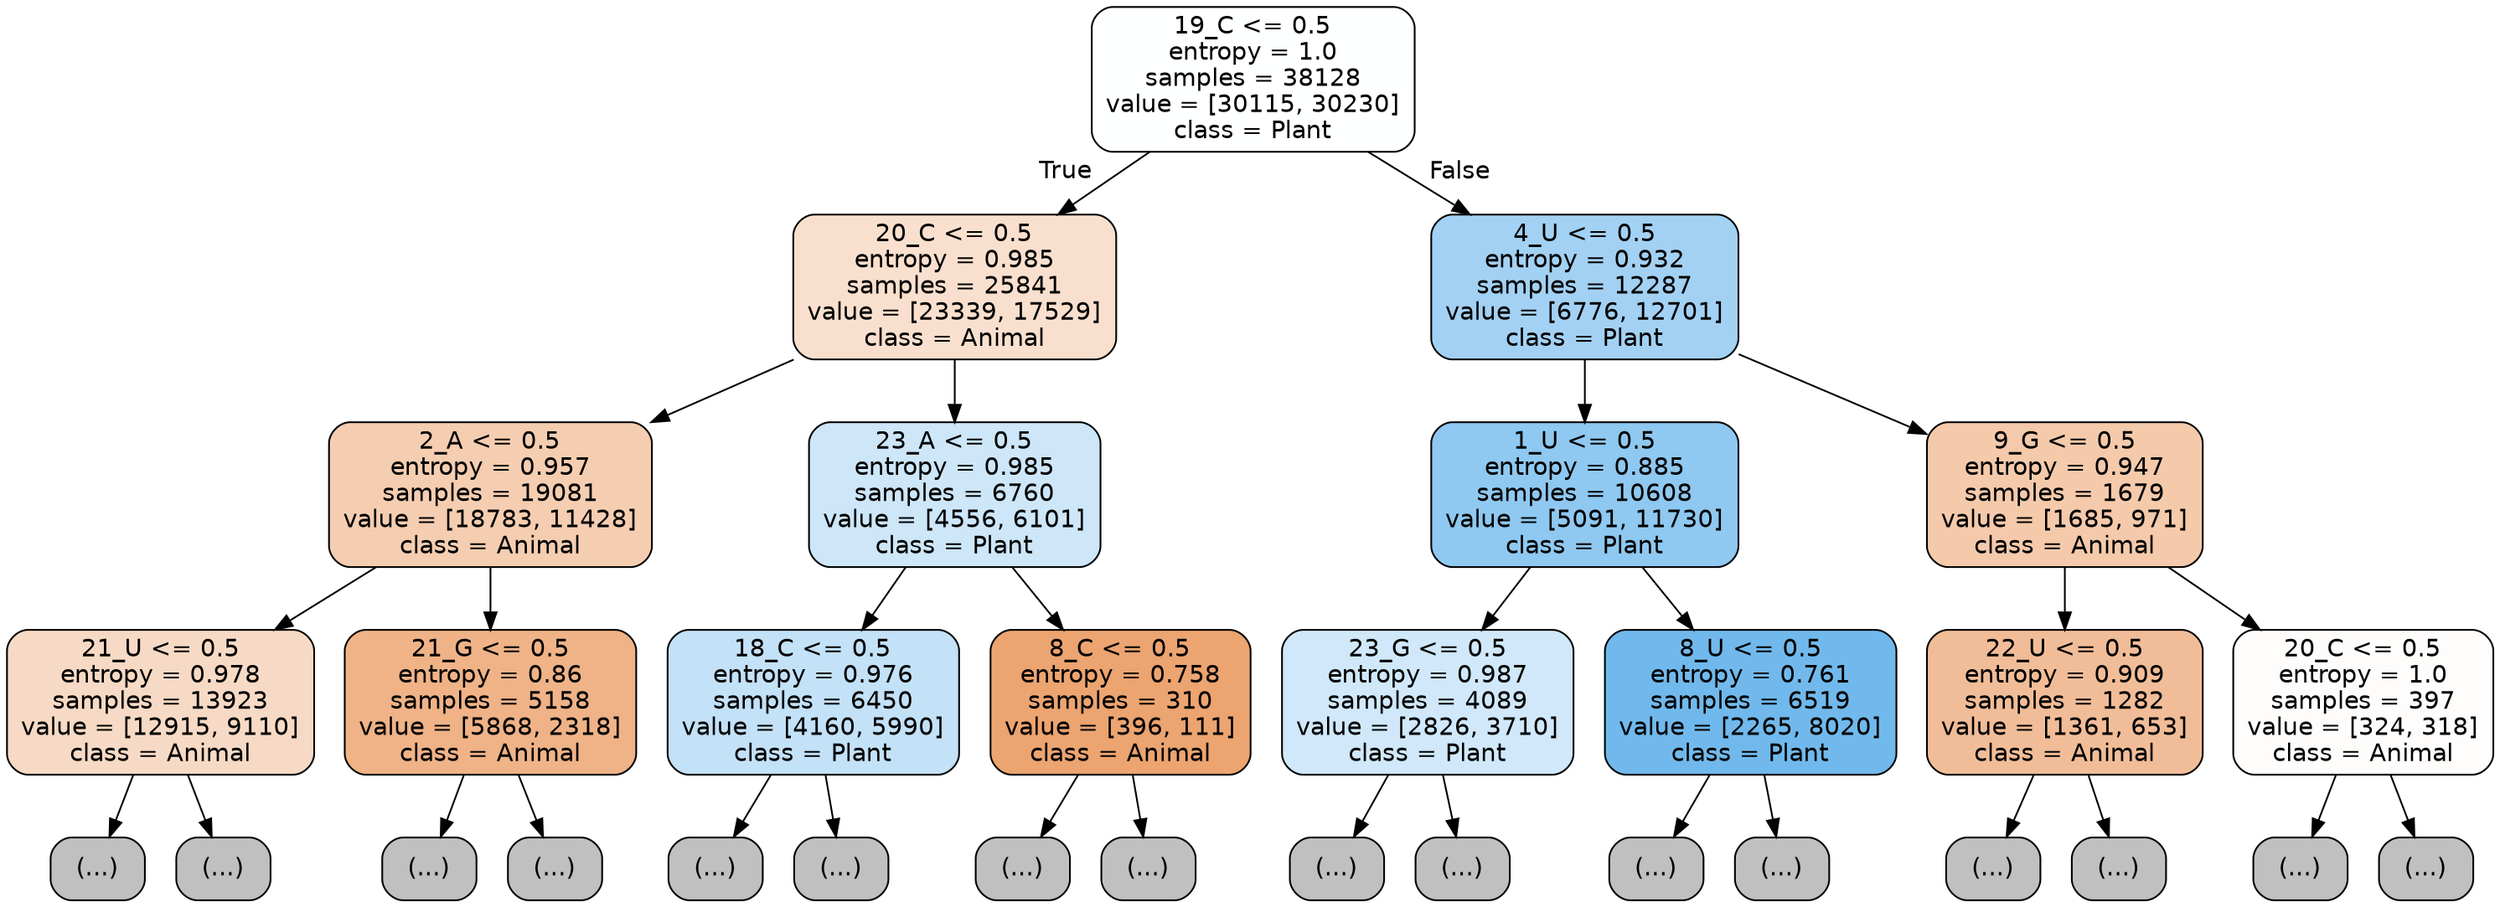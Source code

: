 digraph Tree {
node [shape=box, style="filled, rounded", color="black", fontname="helvetica"] ;
edge [fontname="helvetica"] ;
0 [label="19_C <= 0.5\nentropy = 1.0\nsamples = 38128\nvalue = [30115, 30230]\nclass = Plant", fillcolor="#feffff"] ;
1 [label="20_C <= 0.5\nentropy = 0.985\nsamples = 25841\nvalue = [23339, 17529]\nclass = Animal", fillcolor="#f9e0ce"] ;
0 -> 1 [labeldistance=2.5, labelangle=45, headlabel="True"] ;
2 [label="2_A <= 0.5\nentropy = 0.957\nsamples = 19081\nvalue = [18783, 11428]\nclass = Animal", fillcolor="#f5ceb1"] ;
1 -> 2 ;
3 [label="21_U <= 0.5\nentropy = 0.978\nsamples = 13923\nvalue = [12915, 9110]\nclass = Animal", fillcolor="#f7dac5"] ;
2 -> 3 ;
4 [label="(...)", fillcolor="#C0C0C0"] ;
3 -> 4 ;
5707 [label="(...)", fillcolor="#C0C0C0"] ;
3 -> 5707 ;
7196 [label="21_G <= 0.5\nentropy = 0.86\nsamples = 5158\nvalue = [5868, 2318]\nclass = Animal", fillcolor="#efb387"] ;
2 -> 7196 ;
7197 [label="(...)", fillcolor="#C0C0C0"] ;
7196 -> 7197 ;
9090 [label="(...)", fillcolor="#C0C0C0"] ;
7196 -> 9090 ;
9669 [label="23_A <= 0.5\nentropy = 0.985\nsamples = 6760\nvalue = [4556, 6101]\nclass = Plant", fillcolor="#cde6f8"] ;
1 -> 9669 ;
9670 [label="18_C <= 0.5\nentropy = 0.976\nsamples = 6450\nvalue = [4160, 5990]\nclass = Plant", fillcolor="#c3e1f7"] ;
9669 -> 9670 ;
9671 [label="(...)", fillcolor="#C0C0C0"] ;
9670 -> 9671 ;
12036 [label="(...)", fillcolor="#C0C0C0"] ;
9670 -> 12036 ;
12625 [label="8_C <= 0.5\nentropy = 0.758\nsamples = 310\nvalue = [396, 111]\nclass = Animal", fillcolor="#eca470"] ;
9669 -> 12625 ;
12626 [label="(...)", fillcolor="#C0C0C0"] ;
12625 -> 12626 ;
12717 [label="(...)", fillcolor="#C0C0C0"] ;
12625 -> 12717 ;
12742 [label="4_U <= 0.5\nentropy = 0.932\nsamples = 12287\nvalue = [6776, 12701]\nclass = Plant", fillcolor="#a3d1f3"] ;
0 -> 12742 [labeldistance=2.5, labelangle=-45, headlabel="False"] ;
12743 [label="1_U <= 0.5\nentropy = 0.885\nsamples = 10608\nvalue = [5091, 11730]\nclass = Plant", fillcolor="#8fc8f0"] ;
12742 -> 12743 ;
12744 [label="23_G <= 0.5\nentropy = 0.987\nsamples = 4089\nvalue = [2826, 3710]\nclass = Plant", fillcolor="#d0e8f9"] ;
12743 -> 12744 ;
12745 [label="(...)", fillcolor="#C0C0C0"] ;
12744 -> 12745 ;
14522 [label="(...)", fillcolor="#C0C0C0"] ;
12744 -> 14522 ;
14597 [label="8_U <= 0.5\nentropy = 0.761\nsamples = 6519\nvalue = [2265, 8020]\nclass = Plant", fillcolor="#71b9ec"] ;
12743 -> 14597 ;
14598 [label="(...)", fillcolor="#C0C0C0"] ;
14597 -> 14598 ;
15697 [label="(...)", fillcolor="#C0C0C0"] ;
14597 -> 15697 ;
16118 [label="9_G <= 0.5\nentropy = 0.947\nsamples = 1679\nvalue = [1685, 971]\nclass = Animal", fillcolor="#f4caab"] ;
12742 -> 16118 ;
16119 [label="22_U <= 0.5\nentropy = 0.909\nsamples = 1282\nvalue = [1361, 653]\nclass = Animal", fillcolor="#f1bd98"] ;
16118 -> 16119 ;
16120 [label="(...)", fillcolor="#C0C0C0"] ;
16119 -> 16120 ;
16675 [label="(...)", fillcolor="#C0C0C0"] ;
16119 -> 16675 ;
16776 [label="20_C <= 0.5\nentropy = 1.0\nsamples = 397\nvalue = [324, 318]\nclass = Animal", fillcolor="#fffdfb"] ;
16118 -> 16776 ;
16777 [label="(...)", fillcolor="#C0C0C0"] ;
16776 -> 16777 ;
16974 [label="(...)", fillcolor="#C0C0C0"] ;
16776 -> 16974 ;
}